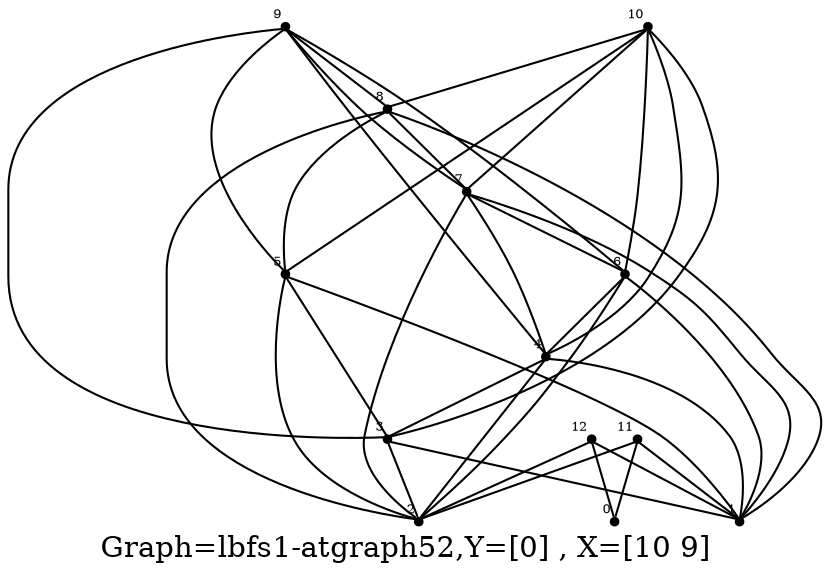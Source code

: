 /* Created by igraph 0.8.0-pre+0200568 */
graph {
  graph [
    label="Graph=lbfs1-atgraph52,Y=[0] , X=[10 9]  "
    labelloc=bottom
  ];
  0 [
    pos="4.000000,2.000000!"
    shape=point
    fontsize=6
    xlabel=0
  ];
  1 [
    pos="1.900000,3.000000!"
    shape=point
    fontsize=6
    xlabel=1
  ];
  2 [
    pos="2.000000,2.000000!"
    shape=point
    fontsize=6
    xlabel=2
  ];
  3 [
    pos="0.900000,5.000000!"
    shape=point
    fontsize=6
    xlabel=3
  ];
  4 [
    pos="1.000000,4.000000!"
    shape=point
    fontsize=6
    xlabel=4
  ];
  5 [
    pos="0.900000,3.000000!"
    shape=point
    fontsize=6
    xlabel=5
  ];
  6 [
    pos="1.000000,2.000000!"
    shape=point
    fontsize=6
    xlabel=6
  ];
  7 [
    pos="0.900000,1.000000!"
    shape=point
    fontsize=6
    xlabel=7
  ];
  8 [
    pos="1.000000,0.000000!"
    shape=point
    fontsize=6
    xlabel=8
  ];
  9 [
    pos="-0.100000,3.000000!"
    shape=point
    fontsize=6
    xlabel=9
  ];
  10 [
    pos="0.000000,2.000000!"
    shape=point
    fontsize=6
    xlabel=10
  ];
  11 [
    pos="2.900000,3.000000!"
    shape=point
    fontsize=6
    xlabel=11
  ];
  12 [
    pos="3.000000,2.000000!"
    shape=point
    fontsize=6
    xlabel=12
  ];

  11 -- 0;
  12 -- 0;
  11 -- 1;
  11 -- 2;
  12 -- 1;
  12 -- 2;
  3 -- 1;
  4 -- 1;
  5 -- 1;
  6 -- 1;
  7 -- 1;
  8 -- 1;
  3 -- 2;
  4 -- 2;
  5 -- 2;
  6 -- 2;
  7 -- 2;
  8 -- 2;
  4 -- 3;
  5 -- 3;
  9 -- 3;
  6 -- 4;
  7 -- 4;
  9 -- 4;
  8 -- 5;
  9 -- 5;
  7 -- 6;
  9 -- 6;
  8 -- 7;
  9 -- 7;
  9 -- 8;
  10 -- 3;
  10 -- 4;
  10 -- 5;
  10 -- 6;
  10 -- 7;
  10 -- 8;
}

